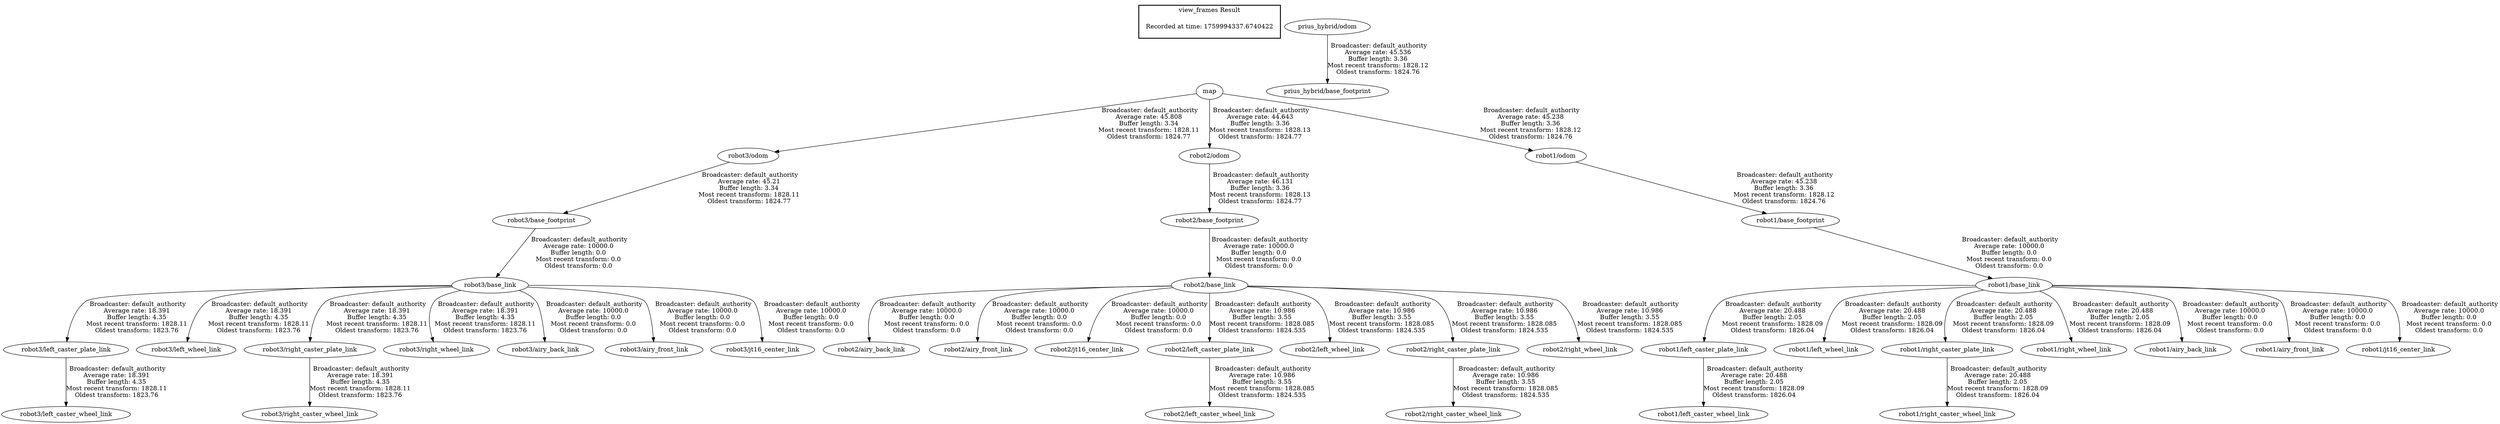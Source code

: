 digraph G {
"robot3/base_link" -> "robot3/left_caster_plate_link"[label=" Broadcaster: default_authority\nAverage rate: 18.391\nBuffer length: 4.35\nMost recent transform: 1828.11\nOldest transform: 1823.76\n"];
"robot3/base_footprint" -> "robot3/base_link"[label=" Broadcaster: default_authority\nAverage rate: 10000.0\nBuffer length: 0.0\nMost recent transform: 0.0\nOldest transform: 0.0\n"];
"robot3/left_caster_plate_link" -> "robot3/left_caster_wheel_link"[label=" Broadcaster: default_authority\nAverage rate: 18.391\nBuffer length: 4.35\nMost recent transform: 1828.11\nOldest transform: 1823.76\n"];
"robot3/base_link" -> "robot3/left_wheel_link"[label=" Broadcaster: default_authority\nAverage rate: 18.391\nBuffer length: 4.35\nMost recent transform: 1828.11\nOldest transform: 1823.76\n"];
"robot3/base_link" -> "robot3/right_caster_plate_link"[label=" Broadcaster: default_authority\nAverage rate: 18.391\nBuffer length: 4.35\nMost recent transform: 1828.11\nOldest transform: 1823.76\n"];
"robot3/right_caster_plate_link" -> "robot3/right_caster_wheel_link"[label=" Broadcaster: default_authority\nAverage rate: 18.391\nBuffer length: 4.35\nMost recent transform: 1828.11\nOldest transform: 1823.76\n"];
"robot3/base_link" -> "robot3/right_wheel_link"[label=" Broadcaster: default_authority\nAverage rate: 18.391\nBuffer length: 4.35\nMost recent transform: 1828.11\nOldest transform: 1823.76\n"];
"robot3/base_link" -> "robot3/airy_back_link"[label=" Broadcaster: default_authority\nAverage rate: 10000.0\nBuffer length: 0.0\nMost recent transform: 0.0\nOldest transform: 0.0\n"];
"robot3/base_link" -> "robot3/airy_front_link"[label=" Broadcaster: default_authority\nAverage rate: 10000.0\nBuffer length: 0.0\nMost recent transform: 0.0\nOldest transform: 0.0\n"];
"robot3/odom" -> "robot3/base_footprint"[label=" Broadcaster: default_authority\nAverage rate: 45.21\nBuffer length: 3.34\nMost recent transform: 1828.11\nOldest transform: 1824.77\n"];
"robot3/base_link" -> "robot3/jt16_center_link"[label=" Broadcaster: default_authority\nAverage rate: 10000.0\nBuffer length: 0.0\nMost recent transform: 0.0\nOldest transform: 0.0\n"];
"robot2/base_link" -> "robot2/airy_back_link"[label=" Broadcaster: default_authority\nAverage rate: 10000.0\nBuffer length: 0.0\nMost recent transform: 0.0\nOldest transform: 0.0\n"];
"robot2/base_footprint" -> "robot2/base_link"[label=" Broadcaster: default_authority\nAverage rate: 10000.0\nBuffer length: 0.0\nMost recent transform: 0.0\nOldest transform: 0.0\n"];
"robot2/base_link" -> "robot2/airy_front_link"[label=" Broadcaster: default_authority\nAverage rate: 10000.0\nBuffer length: 0.0\nMost recent transform: 0.0\nOldest transform: 0.0\n"];
"robot2/odom" -> "robot2/base_footprint"[label=" Broadcaster: default_authority\nAverage rate: 46.131\nBuffer length: 3.36\nMost recent transform: 1828.13\nOldest transform: 1824.77\n"];
"robot2/base_link" -> "robot2/jt16_center_link"[label=" Broadcaster: default_authority\nAverage rate: 10000.0\nBuffer length: 0.0\nMost recent transform: 0.0\nOldest transform: 0.0\n"];
"robot1/odom" -> "robot1/base_footprint"[label=" Broadcaster: default_authority\nAverage rate: 45.238\nBuffer length: 3.36\nMost recent transform: 1828.12\nOldest transform: 1824.76\n"];
"map" -> "robot1/odom"[label=" Broadcaster: default_authority\nAverage rate: 45.238\nBuffer length: 3.36\nMost recent transform: 1828.12\nOldest transform: 1824.76\n"];
"prius_hybrid/odom" -> "prius_hybrid/base_footprint"[label=" Broadcaster: default_authority\nAverage rate: 45.536\nBuffer length: 3.36\nMost recent transform: 1828.12\nOldest transform: 1824.76\n"];
"map" -> "robot2/odom"[label=" Broadcaster: default_authority\nAverage rate: 44.643\nBuffer length: 3.36\nMost recent transform: 1828.13\nOldest transform: 1824.77\n"];
"map" -> "robot3/odom"[label=" Broadcaster: default_authority\nAverage rate: 45.808\nBuffer length: 3.34\nMost recent transform: 1828.11\nOldest transform: 1824.77\n"];
"robot1/base_link" -> "robot1/left_caster_plate_link"[label=" Broadcaster: default_authority\nAverage rate: 20.488\nBuffer length: 2.05\nMost recent transform: 1828.09\nOldest transform: 1826.04\n"];
"robot1/base_footprint" -> "robot1/base_link"[label=" Broadcaster: default_authority\nAverage rate: 10000.0\nBuffer length: 0.0\nMost recent transform: 0.0\nOldest transform: 0.0\n"];
"robot1/left_caster_plate_link" -> "robot1/left_caster_wheel_link"[label=" Broadcaster: default_authority\nAverage rate: 20.488\nBuffer length: 2.05\nMost recent transform: 1828.09\nOldest transform: 1826.04\n"];
"robot1/base_link" -> "robot1/left_wheel_link"[label=" Broadcaster: default_authority\nAverage rate: 20.488\nBuffer length: 2.05\nMost recent transform: 1828.09\nOldest transform: 1826.04\n"];
"robot1/base_link" -> "robot1/right_caster_plate_link"[label=" Broadcaster: default_authority\nAverage rate: 20.488\nBuffer length: 2.05\nMost recent transform: 1828.09\nOldest transform: 1826.04\n"];
"robot1/right_caster_plate_link" -> "robot1/right_caster_wheel_link"[label=" Broadcaster: default_authority\nAverage rate: 20.488\nBuffer length: 2.05\nMost recent transform: 1828.09\nOldest transform: 1826.04\n"];
"robot1/base_link" -> "robot1/right_wheel_link"[label=" Broadcaster: default_authority\nAverage rate: 20.488\nBuffer length: 2.05\nMost recent transform: 1828.09\nOldest transform: 1826.04\n"];
"robot1/base_link" -> "robot1/airy_back_link"[label=" Broadcaster: default_authority\nAverage rate: 10000.0\nBuffer length: 0.0\nMost recent transform: 0.0\nOldest transform: 0.0\n"];
"robot1/base_link" -> "robot1/airy_front_link"[label=" Broadcaster: default_authority\nAverage rate: 10000.0\nBuffer length: 0.0\nMost recent transform: 0.0\nOldest transform: 0.0\n"];
"robot1/base_link" -> "robot1/jt16_center_link"[label=" Broadcaster: default_authority\nAverage rate: 10000.0\nBuffer length: 0.0\nMost recent transform: 0.0\nOldest transform: 0.0\n"];
"robot2/base_link" -> "robot2/left_caster_plate_link"[label=" Broadcaster: default_authority\nAverage rate: 10.986\nBuffer length: 3.55\nMost recent transform: 1828.085\nOldest transform: 1824.535\n"];
"robot2/left_caster_plate_link" -> "robot2/left_caster_wheel_link"[label=" Broadcaster: default_authority\nAverage rate: 10.986\nBuffer length: 3.55\nMost recent transform: 1828.085\nOldest transform: 1824.535\n"];
"robot2/base_link" -> "robot2/left_wheel_link"[label=" Broadcaster: default_authority\nAverage rate: 10.986\nBuffer length: 3.55\nMost recent transform: 1828.085\nOldest transform: 1824.535\n"];
"robot2/base_link" -> "robot2/right_caster_plate_link"[label=" Broadcaster: default_authority\nAverage rate: 10.986\nBuffer length: 3.55\nMost recent transform: 1828.085\nOldest transform: 1824.535\n"];
"robot2/right_caster_plate_link" -> "robot2/right_caster_wheel_link"[label=" Broadcaster: default_authority\nAverage rate: 10.986\nBuffer length: 3.55\nMost recent transform: 1828.085\nOldest transform: 1824.535\n"];
"robot2/base_link" -> "robot2/right_wheel_link"[label=" Broadcaster: default_authority\nAverage rate: 10.986\nBuffer length: 3.55\nMost recent transform: 1828.085\nOldest transform: 1824.535\n"];
edge [style=invis];
 subgraph cluster_legend { style=bold; color=black; label ="view_frames Result";
"Recorded at time: 1759994337.6740422"[ shape=plaintext ] ;
}->"map";
}